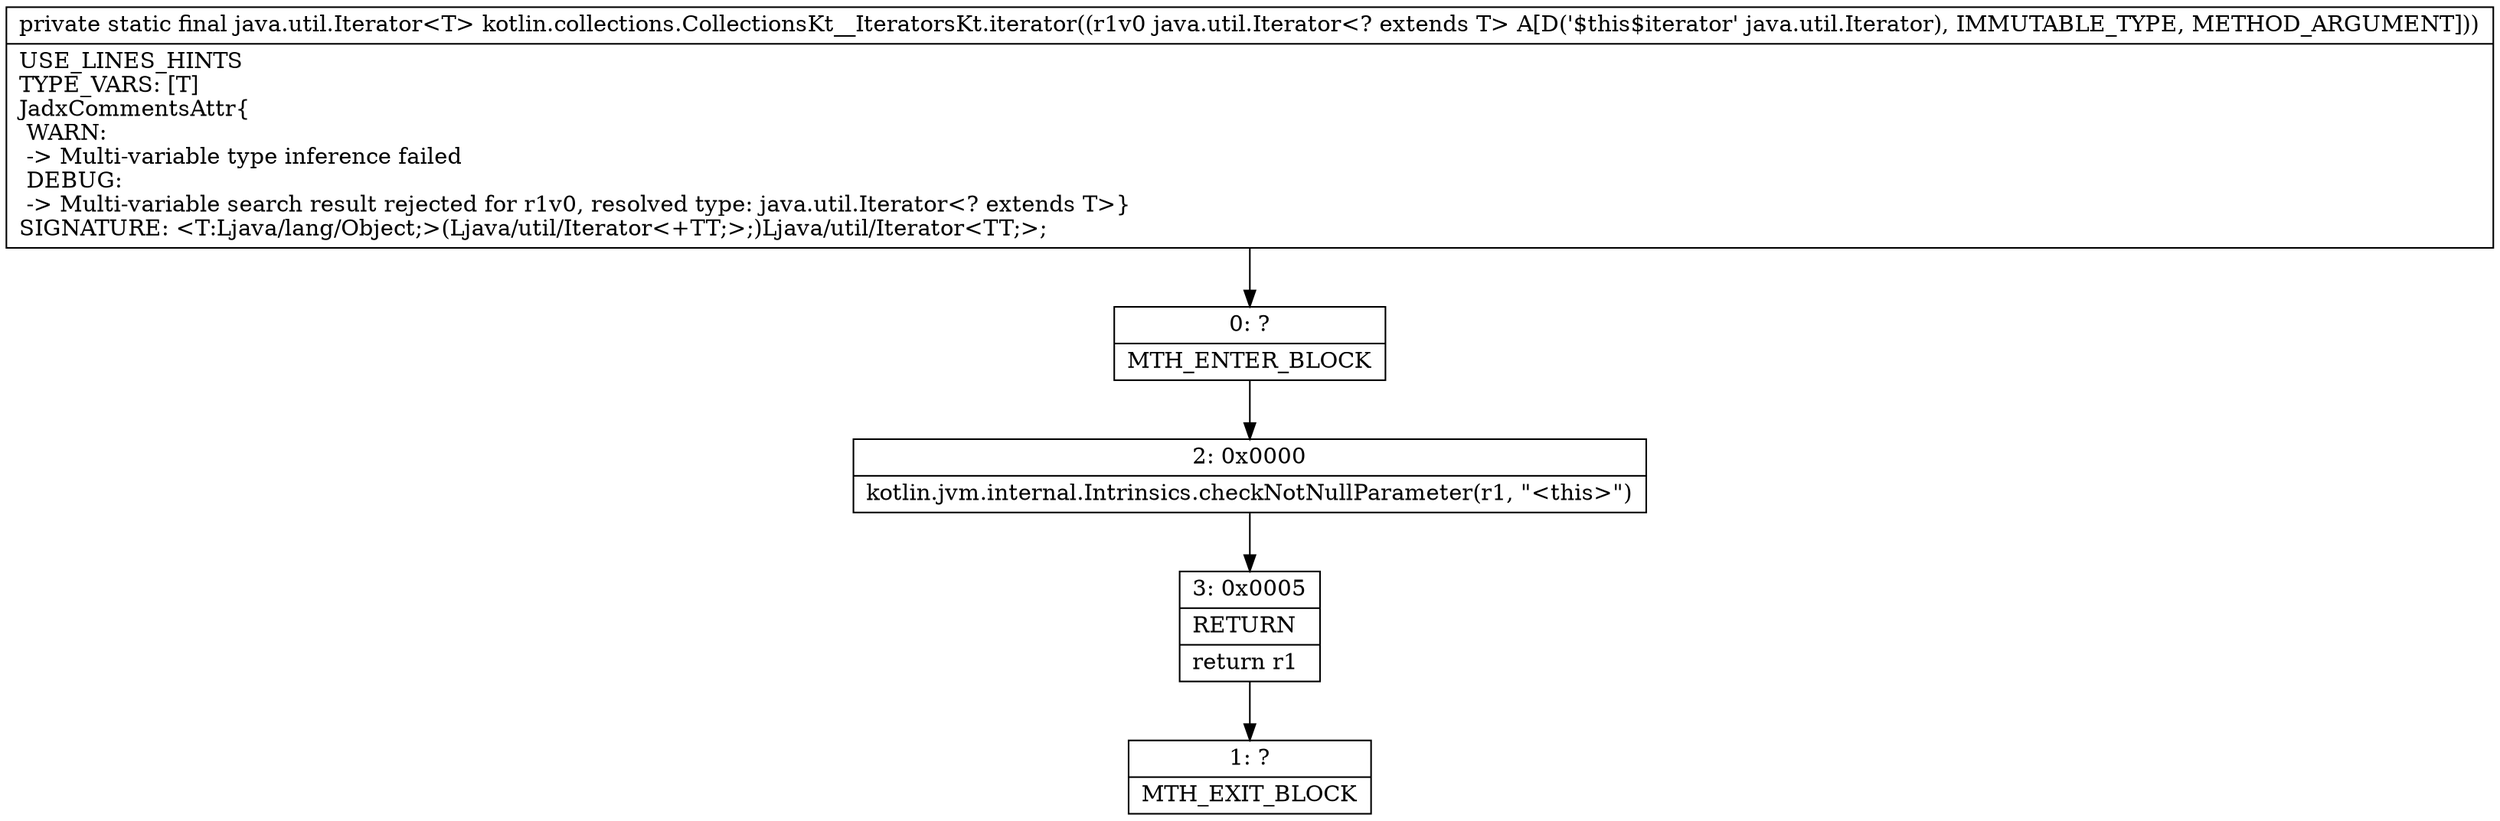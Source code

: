digraph "CFG forkotlin.collections.CollectionsKt__IteratorsKt.iterator(Ljava\/util\/Iterator;)Ljava\/util\/Iterator;" {
Node_0 [shape=record,label="{0\:\ ?|MTH_ENTER_BLOCK\l}"];
Node_2 [shape=record,label="{2\:\ 0x0000|kotlin.jvm.internal.Intrinsics.checkNotNullParameter(r1, \"\<this\>\")\l}"];
Node_3 [shape=record,label="{3\:\ 0x0005|RETURN\l|return r1\l}"];
Node_1 [shape=record,label="{1\:\ ?|MTH_EXIT_BLOCK\l}"];
MethodNode[shape=record,label="{private static final java.util.Iterator\<T\> kotlin.collections.CollectionsKt__IteratorsKt.iterator((r1v0 java.util.Iterator\<? extends T\> A[D('$this$iterator' java.util.Iterator), IMMUTABLE_TYPE, METHOD_ARGUMENT]))  | USE_LINES_HINTS\lTYPE_VARS: [T]\lJadxCommentsAttr\{\l WARN: \l \-\> Multi\-variable type inference failed\l DEBUG: \l \-\> Multi\-variable search result rejected for r1v0, resolved type: java.util.Iterator\<? extends T\>\}\lSIGNATURE: \<T:Ljava\/lang\/Object;\>(Ljava\/util\/Iterator\<+TT;\>;)Ljava\/util\/Iterator\<TT;\>;\l}"];
MethodNode -> Node_0;Node_0 -> Node_2;
Node_2 -> Node_3;
Node_3 -> Node_1;
}


